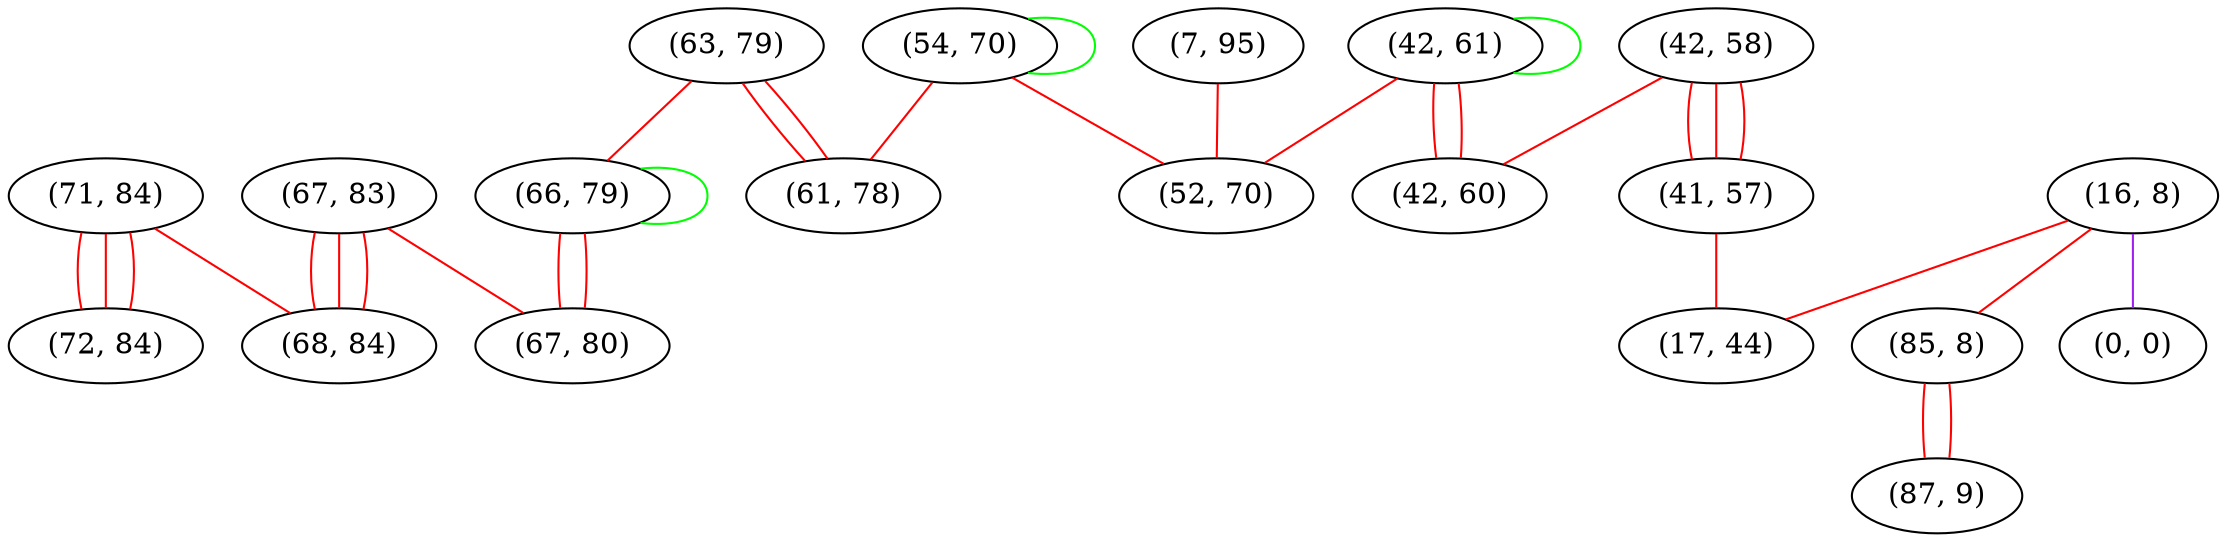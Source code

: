 graph "" {
"(71, 84)";
"(72, 84)";
"(67, 83)";
"(16, 8)";
"(68, 84)";
"(42, 58)";
"(63, 79)";
"(85, 8)";
"(41, 57)";
"(66, 79)";
"(0, 0)";
"(7, 95)";
"(17, 44)";
"(54, 70)";
"(61, 78)";
"(42, 61)";
"(87, 9)";
"(67, 80)";
"(42, 60)";
"(52, 70)";
"(71, 84)" -- "(68, 84)"  [color=red, key=0, weight=1];
"(71, 84)" -- "(72, 84)"  [color=red, key=0, weight=1];
"(71, 84)" -- "(72, 84)"  [color=red, key=1, weight=1];
"(71, 84)" -- "(72, 84)"  [color=red, key=2, weight=1];
"(67, 83)" -- "(67, 80)"  [color=red, key=0, weight=1];
"(67, 83)" -- "(68, 84)"  [color=red, key=0, weight=1];
"(67, 83)" -- "(68, 84)"  [color=red, key=1, weight=1];
"(67, 83)" -- "(68, 84)"  [color=red, key=2, weight=1];
"(16, 8)" -- "(0, 0)"  [color=purple, key=0, weight=4];
"(16, 8)" -- "(85, 8)"  [color=red, key=0, weight=1];
"(16, 8)" -- "(17, 44)"  [color=red, key=0, weight=1];
"(42, 58)" -- "(42, 60)"  [color=red, key=0, weight=1];
"(42, 58)" -- "(41, 57)"  [color=red, key=0, weight=1];
"(42, 58)" -- "(41, 57)"  [color=red, key=1, weight=1];
"(42, 58)" -- "(41, 57)"  [color=red, key=2, weight=1];
"(63, 79)" -- "(61, 78)"  [color=red, key=0, weight=1];
"(63, 79)" -- "(61, 78)"  [color=red, key=1, weight=1];
"(63, 79)" -- "(66, 79)"  [color=red, key=0, weight=1];
"(85, 8)" -- "(87, 9)"  [color=red, key=0, weight=1];
"(85, 8)" -- "(87, 9)"  [color=red, key=1, weight=1];
"(41, 57)" -- "(17, 44)"  [color=red, key=0, weight=1];
"(66, 79)" -- "(67, 80)"  [color=red, key=0, weight=1];
"(66, 79)" -- "(67, 80)"  [color=red, key=1, weight=1];
"(66, 79)" -- "(66, 79)"  [color=green, key=0, weight=2];
"(7, 95)" -- "(52, 70)"  [color=red, key=0, weight=1];
"(54, 70)" -- "(61, 78)"  [color=red, key=0, weight=1];
"(54, 70)" -- "(52, 70)"  [color=red, key=0, weight=1];
"(54, 70)" -- "(54, 70)"  [color=green, key=0, weight=2];
"(42, 61)" -- "(42, 61)"  [color=green, key=0, weight=2];
"(42, 61)" -- "(52, 70)"  [color=red, key=0, weight=1];
"(42, 61)" -- "(42, 60)"  [color=red, key=0, weight=1];
"(42, 61)" -- "(42, 60)"  [color=red, key=1, weight=1];
}
